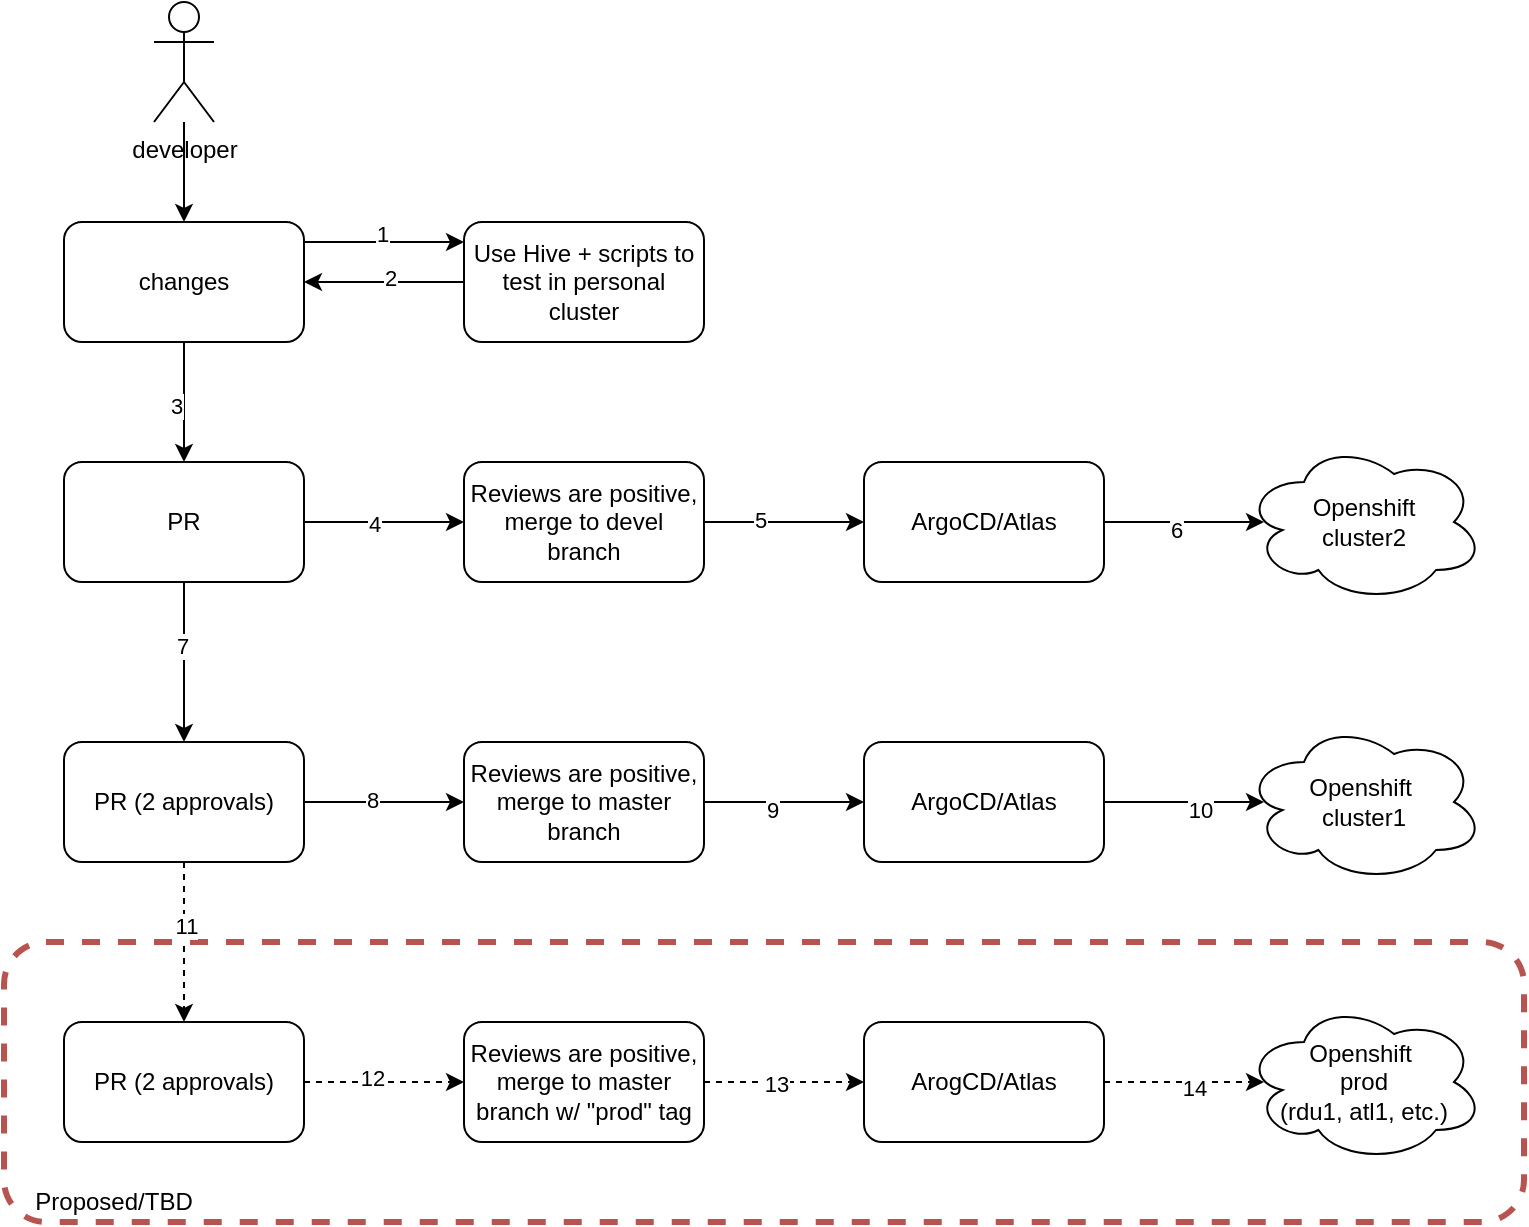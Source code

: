 <mxfile version="13.4.2" type="github"><diagram id="oz11JYiMnULfVsR-R5VD" name="Page-1"><mxGraphModel dx="928" dy="876" grid="1" gridSize="10" guides="1" tooltips="1" connect="1" arrows="1" fold="1" page="1" pageScale="1" pageWidth="1600" pageHeight="900" math="0" shadow="0"><root><mxCell id="0"/><mxCell id="1" parent="0"/><mxCell id="-x2B4SK9fgNk22WwhSwu-63" value="" style="rounded=1;whiteSpace=wrap;html=1;dashed=1;strokeColor=#b85450;fillColor=none;strokeWidth=3;" vertex="1" parent="1"><mxGeometry x="110" y="500" width="760" height="140" as="geometry"/></mxCell><mxCell id="-x2B4SK9fgNk22WwhSwu-12" value="" style="edgeStyle=orthogonalEdgeStyle;rounded=0;orthogonalLoop=1;jettySize=auto;html=1;" edge="1" parent="1"><mxGeometry relative="1" as="geometry"><mxPoint x="260" y="150" as="sourcePoint"/><mxPoint x="340" y="150" as="targetPoint"/></mxGeometry></mxCell><mxCell id="-x2B4SK9fgNk22WwhSwu-18" value="1" style="edgeLabel;html=1;align=center;verticalAlign=middle;resizable=0;points=[];" vertex="1" connectable="0" parent="-x2B4SK9fgNk22WwhSwu-12"><mxGeometry x="-0.025" y="4" relative="1" as="geometry"><mxPoint as="offset"/></mxGeometry></mxCell><mxCell id="-x2B4SK9fgNk22WwhSwu-16" value="" style="edgeStyle=orthogonalEdgeStyle;rounded=0;orthogonalLoop=1;jettySize=auto;html=1;" edge="1" parent="1" source="-x2B4SK9fgNk22WwhSwu-6" target="-x2B4SK9fgNk22WwhSwu-15"><mxGeometry relative="1" as="geometry"/></mxCell><mxCell id="-x2B4SK9fgNk22WwhSwu-20" value="3" style="edgeLabel;html=1;align=center;verticalAlign=middle;resizable=0;points=[];" vertex="1" connectable="0" parent="-x2B4SK9fgNk22WwhSwu-16"><mxGeometry x="0.049" y="-4" relative="1" as="geometry"><mxPoint as="offset"/></mxGeometry></mxCell><mxCell id="-x2B4SK9fgNk22WwhSwu-6" value="changes" style="rounded=1;whiteSpace=wrap;html=1;" vertex="1" parent="1"><mxGeometry x="140" y="140" width="120" height="60" as="geometry"/></mxCell><mxCell id="-x2B4SK9fgNk22WwhSwu-14" value="" style="edgeStyle=orthogonalEdgeStyle;rounded=0;orthogonalLoop=1;jettySize=auto;html=1;" edge="1" parent="1" source="-x2B4SK9fgNk22WwhSwu-11" target="-x2B4SK9fgNk22WwhSwu-6"><mxGeometry relative="1" as="geometry"/></mxCell><mxCell id="-x2B4SK9fgNk22WwhSwu-19" value="2" style="edgeLabel;html=1;align=center;verticalAlign=middle;resizable=0;points=[];" vertex="1" connectable="0" parent="-x2B4SK9fgNk22WwhSwu-14"><mxGeometry x="-0.075" y="-2" relative="1" as="geometry"><mxPoint as="offset"/></mxGeometry></mxCell><mxCell id="-x2B4SK9fgNk22WwhSwu-11" value="Use Hive + scripts to test in personal cluster" style="rounded=1;whiteSpace=wrap;html=1;" vertex="1" parent="1"><mxGeometry x="340" y="140" width="120" height="60" as="geometry"/></mxCell><mxCell id="-x2B4SK9fgNk22WwhSwu-22" value="" style="edgeStyle=orthogonalEdgeStyle;rounded=0;orthogonalLoop=1;jettySize=auto;html=1;" edge="1" parent="1" source="-x2B4SK9fgNk22WwhSwu-15" target="-x2B4SK9fgNk22WwhSwu-21"><mxGeometry relative="1" as="geometry"/></mxCell><mxCell id="-x2B4SK9fgNk22WwhSwu-30" value="4" style="edgeLabel;html=1;align=center;verticalAlign=middle;resizable=0;points=[];" vertex="1" connectable="0" parent="-x2B4SK9fgNk22WwhSwu-22"><mxGeometry x="-0.125" y="-1" relative="1" as="geometry"><mxPoint as="offset"/></mxGeometry></mxCell><mxCell id="-x2B4SK9fgNk22WwhSwu-34" value="" style="edgeStyle=orthogonalEdgeStyle;rounded=0;orthogonalLoop=1;jettySize=auto;html=1;" edge="1" parent="1" source="-x2B4SK9fgNk22WwhSwu-15" target="-x2B4SK9fgNk22WwhSwu-33"><mxGeometry relative="1" as="geometry"/></mxCell><mxCell id="-x2B4SK9fgNk22WwhSwu-46" value="7" style="edgeLabel;html=1;align=center;verticalAlign=middle;resizable=0;points=[];" vertex="1" connectable="0" parent="-x2B4SK9fgNk22WwhSwu-34"><mxGeometry x="-0.197" y="-1" relative="1" as="geometry"><mxPoint as="offset"/></mxGeometry></mxCell><mxCell id="-x2B4SK9fgNk22WwhSwu-15" value="PR" style="rounded=1;whiteSpace=wrap;html=1;" vertex="1" parent="1"><mxGeometry x="140" y="260" width="120" height="60" as="geometry"/></mxCell><mxCell id="-x2B4SK9fgNk22WwhSwu-36" value="" style="edgeStyle=orthogonalEdgeStyle;rounded=0;orthogonalLoop=1;jettySize=auto;html=1;" edge="1" parent="1" source="-x2B4SK9fgNk22WwhSwu-33" target="-x2B4SK9fgNk22WwhSwu-35"><mxGeometry relative="1" as="geometry"/></mxCell><mxCell id="-x2B4SK9fgNk22WwhSwu-42" value="8" style="edgeLabel;html=1;align=center;verticalAlign=middle;resizable=0;points=[];" vertex="1" connectable="0" parent="-x2B4SK9fgNk22WwhSwu-36"><mxGeometry x="-0.15" y="1" relative="1" as="geometry"><mxPoint as="offset"/></mxGeometry></mxCell><mxCell id="-x2B4SK9fgNk22WwhSwu-51" value="" style="edgeStyle=orthogonalEdgeStyle;rounded=0;orthogonalLoop=1;jettySize=auto;html=1;dashed=1;" edge="1" parent="1" source="-x2B4SK9fgNk22WwhSwu-33" target="-x2B4SK9fgNk22WwhSwu-50"><mxGeometry relative="1" as="geometry"/></mxCell><mxCell id="-x2B4SK9fgNk22WwhSwu-54" value="11" style="edgeLabel;html=1;align=center;verticalAlign=middle;resizable=0;points=[];" vertex="1" connectable="0" parent="-x2B4SK9fgNk22WwhSwu-51"><mxGeometry x="-0.213" y="1" relative="1" as="geometry"><mxPoint as="offset"/></mxGeometry></mxCell><mxCell id="-x2B4SK9fgNk22WwhSwu-33" value="PR (2 approvals)" style="rounded=1;whiteSpace=wrap;html=1;" vertex="1" parent="1"><mxGeometry x="140" y="400" width="120" height="60" as="geometry"/></mxCell><mxCell id="-x2B4SK9fgNk22WwhSwu-53" value="" style="edgeStyle=orthogonalEdgeStyle;rounded=0;orthogonalLoop=1;jettySize=auto;html=1;dashed=1;" edge="1" parent="1" source="-x2B4SK9fgNk22WwhSwu-50" target="-x2B4SK9fgNk22WwhSwu-52"><mxGeometry relative="1" as="geometry"/></mxCell><mxCell id="-x2B4SK9fgNk22WwhSwu-55" value="12" style="edgeLabel;html=1;align=center;verticalAlign=middle;resizable=0;points=[];" vertex="1" connectable="0" parent="-x2B4SK9fgNk22WwhSwu-53"><mxGeometry x="-0.15" y="2" relative="1" as="geometry"><mxPoint as="offset"/></mxGeometry></mxCell><mxCell id="-x2B4SK9fgNk22WwhSwu-50" value="PR (2 approvals)" style="rounded=1;whiteSpace=wrap;html=1;" vertex="1" parent="1"><mxGeometry x="140" y="540" width="120" height="60" as="geometry"/></mxCell><mxCell id="-x2B4SK9fgNk22WwhSwu-57" value="" style="edgeStyle=orthogonalEdgeStyle;rounded=0;orthogonalLoop=1;jettySize=auto;html=1;dashed=1;" edge="1" parent="1" source="-x2B4SK9fgNk22WwhSwu-52" target="-x2B4SK9fgNk22WwhSwu-56"><mxGeometry relative="1" as="geometry"/></mxCell><mxCell id="-x2B4SK9fgNk22WwhSwu-61" value="13" style="edgeLabel;html=1;align=center;verticalAlign=middle;resizable=0;points=[];" vertex="1" connectable="0" parent="-x2B4SK9fgNk22WwhSwu-57"><mxGeometry x="-0.1" y="-1" relative="1" as="geometry"><mxPoint as="offset"/></mxGeometry></mxCell><mxCell id="-x2B4SK9fgNk22WwhSwu-52" value="Reviews are positive,&lt;br&gt;merge to master branch w/ &quot;prod&quot; tag" style="rounded=1;whiteSpace=wrap;html=1;" vertex="1" parent="1"><mxGeometry x="340" y="540" width="120" height="60" as="geometry"/></mxCell><mxCell id="-x2B4SK9fgNk22WwhSwu-59" value="" style="edgeStyle=orthogonalEdgeStyle;rounded=0;orthogonalLoop=1;jettySize=auto;html=1;dashed=1;" edge="1" parent="1" source="-x2B4SK9fgNk22WwhSwu-56"><mxGeometry relative="1" as="geometry"><mxPoint x="740" y="570" as="targetPoint"/></mxGeometry></mxCell><mxCell id="-x2B4SK9fgNk22WwhSwu-62" value="14" style="edgeLabel;html=1;align=center;verticalAlign=middle;resizable=0;points=[];" vertex="1" connectable="0" parent="-x2B4SK9fgNk22WwhSwu-59"><mxGeometry x="0.125" y="-2" relative="1" as="geometry"><mxPoint as="offset"/></mxGeometry></mxCell><mxCell id="-x2B4SK9fgNk22WwhSwu-56" value="ArogCD/Atlas" style="rounded=1;whiteSpace=wrap;html=1;" vertex="1" parent="1"><mxGeometry x="540" y="540" width="120" height="60" as="geometry"/></mxCell><mxCell id="-x2B4SK9fgNk22WwhSwu-38" value="" style="edgeStyle=orthogonalEdgeStyle;rounded=0;orthogonalLoop=1;jettySize=auto;html=1;" edge="1" parent="1" source="-x2B4SK9fgNk22WwhSwu-35" target="-x2B4SK9fgNk22WwhSwu-37"><mxGeometry relative="1" as="geometry"/></mxCell><mxCell id="-x2B4SK9fgNk22WwhSwu-43" value="9" style="edgeLabel;html=1;align=center;verticalAlign=middle;resizable=0;points=[];" vertex="1" connectable="0" parent="-x2B4SK9fgNk22WwhSwu-38"><mxGeometry x="-0.15" y="-4" relative="1" as="geometry"><mxPoint as="offset"/></mxGeometry></mxCell><mxCell id="-x2B4SK9fgNk22WwhSwu-35" value="Reviews are positive, merge to master branch" style="rounded=1;whiteSpace=wrap;html=1;" vertex="1" parent="1"><mxGeometry x="340" y="400" width="120" height="60" as="geometry"/></mxCell><mxCell id="-x2B4SK9fgNk22WwhSwu-40" value="" style="edgeStyle=orthogonalEdgeStyle;rounded=0;orthogonalLoop=1;jettySize=auto;html=1;" edge="1" parent="1" source="-x2B4SK9fgNk22WwhSwu-37"><mxGeometry relative="1" as="geometry"><mxPoint x="740" y="430" as="targetPoint"/></mxGeometry></mxCell><mxCell id="-x2B4SK9fgNk22WwhSwu-45" value="10" style="edgeLabel;html=1;align=center;verticalAlign=middle;resizable=0;points=[];" vertex="1" connectable="0" parent="-x2B4SK9fgNk22WwhSwu-40"><mxGeometry x="0.2" y="-3" relative="1" as="geometry"><mxPoint as="offset"/></mxGeometry></mxCell><mxCell id="-x2B4SK9fgNk22WwhSwu-37" value="ArgoCD/Atlas" style="rounded=1;whiteSpace=wrap;html=1;" vertex="1" parent="1"><mxGeometry x="540" y="400" width="120" height="60" as="geometry"/></mxCell><mxCell id="-x2B4SK9fgNk22WwhSwu-24" value="" style="edgeStyle=orthogonalEdgeStyle;rounded=0;orthogonalLoop=1;jettySize=auto;html=1;" edge="1" parent="1" source="-x2B4SK9fgNk22WwhSwu-21" target="-x2B4SK9fgNk22WwhSwu-23"><mxGeometry relative="1" as="geometry"/></mxCell><mxCell id="-x2B4SK9fgNk22WwhSwu-31" value="5" style="edgeLabel;html=1;align=center;verticalAlign=middle;resizable=0;points=[];" vertex="1" connectable="0" parent="-x2B4SK9fgNk22WwhSwu-24"><mxGeometry x="-0.3" y="1" relative="1" as="geometry"><mxPoint as="offset"/></mxGeometry></mxCell><mxCell id="-x2B4SK9fgNk22WwhSwu-21" value="Reviews are positive, merge to devel branch" style="rounded=1;whiteSpace=wrap;html=1;" vertex="1" parent="1"><mxGeometry x="340" y="260" width="120" height="60" as="geometry"/></mxCell><mxCell id="-x2B4SK9fgNk22WwhSwu-26" value="" style="edgeStyle=orthogonalEdgeStyle;rounded=0;orthogonalLoop=1;jettySize=auto;html=1;" edge="1" parent="1" source="-x2B4SK9fgNk22WwhSwu-23"><mxGeometry relative="1" as="geometry"><mxPoint x="740" y="290" as="targetPoint"/></mxGeometry></mxCell><mxCell id="-x2B4SK9fgNk22WwhSwu-32" value="6" style="edgeLabel;html=1;align=center;verticalAlign=middle;resizable=0;points=[];" vertex="1" connectable="0" parent="-x2B4SK9fgNk22WwhSwu-26"><mxGeometry x="-0.1" y="-4" relative="1" as="geometry"><mxPoint as="offset"/></mxGeometry></mxCell><mxCell id="-x2B4SK9fgNk22WwhSwu-23" value="ArgoCD/Atlas" style="rounded=1;whiteSpace=wrap;html=1;" vertex="1" parent="1"><mxGeometry x="540" y="260" width="120" height="60" as="geometry"/></mxCell><mxCell id="-x2B4SK9fgNk22WwhSwu-29" value="Openshift &lt;br&gt;cluster2" style="ellipse;shape=cloud;whiteSpace=wrap;html=1;" vertex="1" parent="1"><mxGeometry x="730" y="250" width="120" height="80" as="geometry"/></mxCell><mxCell id="-x2B4SK9fgNk22WwhSwu-41" value="Openshift&amp;nbsp;&lt;br&gt;cluster1" style="ellipse;shape=cloud;whiteSpace=wrap;html=1;" vertex="1" parent="1"><mxGeometry x="730" y="390" width="120" height="80" as="geometry"/></mxCell><mxCell id="-x2B4SK9fgNk22WwhSwu-48" value="" style="edgeStyle=orthogonalEdgeStyle;rounded=0;orthogonalLoop=1;jettySize=auto;html=1;" edge="1" parent="1" source="-x2B4SK9fgNk22WwhSwu-47" target="-x2B4SK9fgNk22WwhSwu-6"><mxGeometry relative="1" as="geometry"/></mxCell><mxCell id="-x2B4SK9fgNk22WwhSwu-47" value="developer" style="shape=umlActor;verticalLabelPosition=bottom;verticalAlign=top;html=1;outlineConnect=0;" vertex="1" parent="1"><mxGeometry x="185" y="30" width="30" height="60" as="geometry"/></mxCell><mxCell id="-x2B4SK9fgNk22WwhSwu-60" value="Openshift&amp;nbsp;&lt;br&gt;prod&lt;br&gt;(rdu1, atl1, etc.)" style="ellipse;shape=cloud;whiteSpace=wrap;html=1;" vertex="1" parent="1"><mxGeometry x="730" y="530" width="120" height="80" as="geometry"/></mxCell><mxCell id="-x2B4SK9fgNk22WwhSwu-65" value="Proposed/TBD" style="text;html=1;strokeColor=none;fillColor=none;align=center;verticalAlign=middle;whiteSpace=wrap;rounded=0;dashed=1;" vertex="1" parent="1"><mxGeometry x="145" y="620" width="40" height="20" as="geometry"/></mxCell></root></mxGraphModel></diagram></mxfile>
